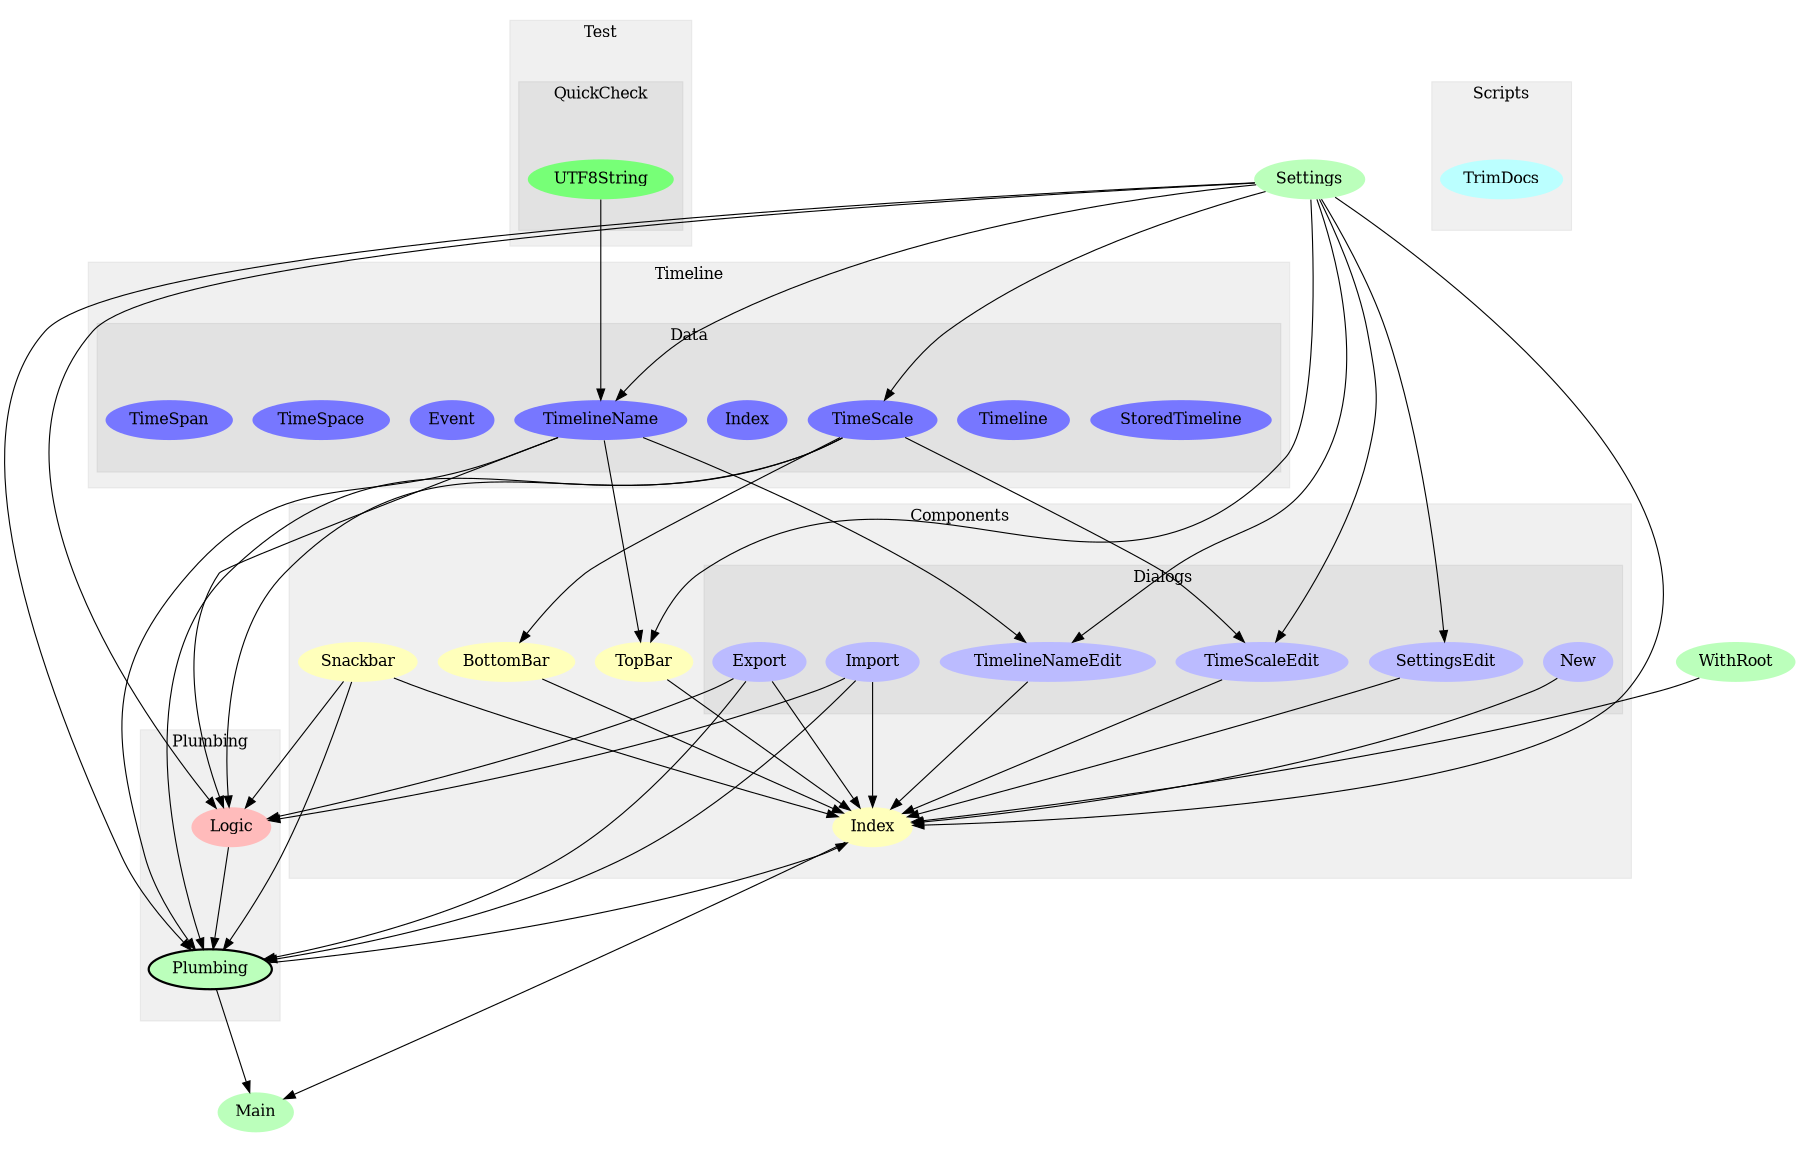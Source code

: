 digraph Modules {
size="12,8";
ratio="fill";
u11[label="Settings",style="filled",fillcolor="#bbffbb",penwidth="0"];
u12[label="Main",style="filled",fillcolor="#bbffbb",penwidth="0"];
u13[label="WithRoot",style="filled",fillcolor="#bbffbb",penwidth="0"];
subgraph cluster_0 {
label="Components";
color="#0000000F";
style="filled";
u6[label="Index",style="filled",fillcolor="#ffffbb",penwidth="0"];
u7[label="Snackbar",style="filled",fillcolor="#ffffbb",penwidth="0"];
u8[label="TopBar",style="filled",fillcolor="#ffffbb",penwidth="0"];
u9[label="BottomBar",style="filled",fillcolor="#ffffbb",penwidth="0"];
subgraph cluster_1 {
label="Dialogs";
color="#0000000F";
style="filled";
u0[label="SettingsEdit",style="filled",fillcolor="#bbbbff",penwidth="0"];
u1[label="New",style="filled",fillcolor="#bbbbff",penwidth="0"];
u2[label="TimeScaleEdit",style="filled",fillcolor="#bbbbff",penwidth="0"];
u3[label="Export",style="filled",fillcolor="#bbbbff",penwidth="0"];
u4[label="TimelineNameEdit",style="filled",fillcolor="#bbbbff",penwidth="0"];
u5[label="Import",style="filled",fillcolor="#bbbbff",penwidth="0"];

}

}
subgraph cluster_2 {
label="Plumbing";
color="#0000000F";
style="filled";
u10[label="Plumbing",style="filled,bold",fillcolor="#bbffbb"];
u14[label="Logic",style="filled",fillcolor="#ffbbbb",penwidth="0"];

}
subgraph cluster_3 {
label="Scripts";
color="#0000000F";
style="filled";
u15[label="TrimDocs",style="filled",fillcolor="#bbffff",penwidth="0"];

}
subgraph cluster_4 {
label="Test";
color="#0000000F";
style="filled";
subgraph cluster_5 {
label="QuickCheck";
color="#0000000F";
style="filled";
u16[label="UTF8String",style="filled",fillcolor="#77ff77",penwidth="0"];

}

}
subgraph cluster_6 {
label="Timeline";
color="#0000000F";
style="filled";
subgraph cluster_7 {
label="Data";
color="#0000000F";
style="filled";
u17[label="StoredTimeline",style="filled",fillcolor="#7777ff",penwidth="0"];
u18[label="Timeline",style="filled",fillcolor="#7777ff",penwidth="0"];
u19[label="TimelineName",style="filled",fillcolor="#7777ff",penwidth="0"];
u20[label="Index",style="filled",fillcolor="#7777ff",penwidth="0"];
u21[label="TimeScale",style="filled",fillcolor="#7777ff",penwidth="0"];
u22[label="Event",style="filled",fillcolor="#7777ff",penwidth="0"];
u23[label="TimeSpace",style="filled",fillcolor="#7777ff",penwidth="0"];
u24[label="TimeSpan",style="filled",fillcolor="#7777ff",penwidth="0"];

}

}
u11 -> u0;
u11 -> u2;
u21 -> u2;
u11 -> u4;
u19 -> u4;
u0 -> u6;
u1 -> u6;
u2 -> u6;
u3 -> u6;
u4 -> u6;
u5 -> u6;
u7 -> u6;
u8 -> u6;
u9 -> u6;
u10 -> u6;
u11 -> u6;
u13 -> u6;
u11 -> u8;
u19 -> u8;
u21 -> u9;
u3 -> u10;
u5 -> u10;
u7 -> u10;
u11 -> u10;
u14 -> u10;
u19 -> u10;
u21 -> u10;
u6 -> u12;
u10 -> u12;
u3 -> u14;
u5 -> u14;
u7 -> u14;
u11 -> u14;
u19 -> u14;
u21 -> u14;
u11 -> u19;
u16 -> u19;
u11 -> u21;

}
